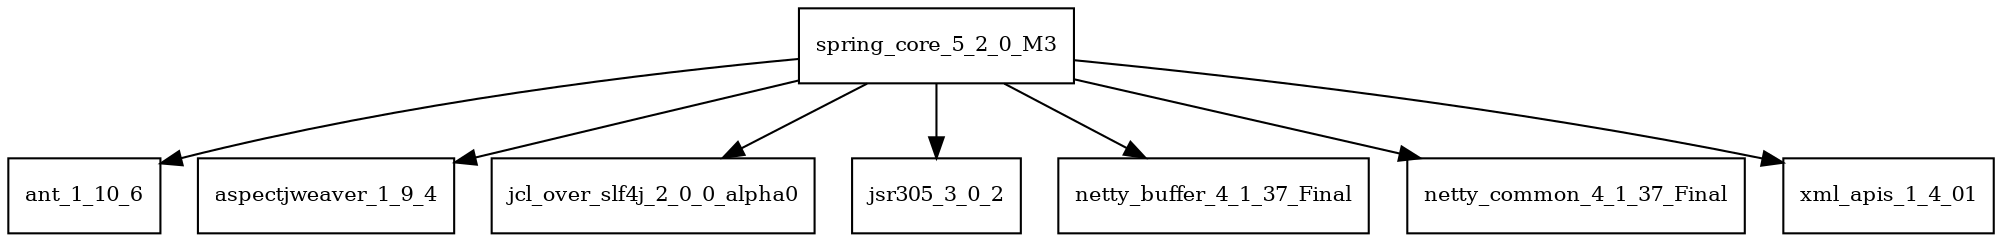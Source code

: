 digraph spring_core_5_2_0_M3_dependencies {
  node [shape = box, fontsize=10.0];
  spring_core_5_2_0_M3 -> ant_1_10_6;
  spring_core_5_2_0_M3 -> aspectjweaver_1_9_4;
  spring_core_5_2_0_M3 -> jcl_over_slf4j_2_0_0_alpha0;
  spring_core_5_2_0_M3 -> jsr305_3_0_2;
  spring_core_5_2_0_M3 -> netty_buffer_4_1_37_Final;
  spring_core_5_2_0_M3 -> netty_common_4_1_37_Final;
  spring_core_5_2_0_M3 -> xml_apis_1_4_01;
}
